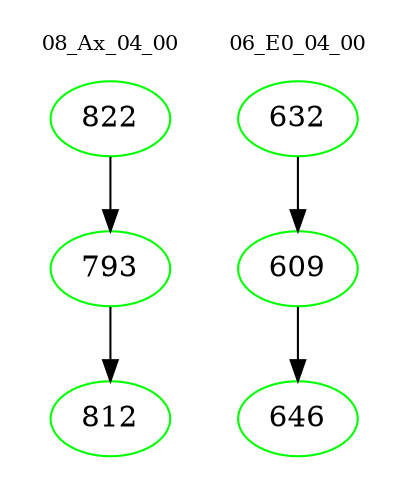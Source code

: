 digraph{
subgraph cluster_0 {
color = white
label = "08_Ax_04_00";
fontsize=10;
T0_822 [label="822", color="green"]
T0_822 -> T0_793 [color="black"]
T0_793 [label="793", color="green"]
T0_793 -> T0_812 [color="black"]
T0_812 [label="812", color="green"]
}
subgraph cluster_1 {
color = white
label = "06_E0_04_00";
fontsize=10;
T1_632 [label="632", color="green"]
T1_632 -> T1_609 [color="black"]
T1_609 [label="609", color="green"]
T1_609 -> T1_646 [color="black"]
T1_646 [label="646", color="green"]
}
}
